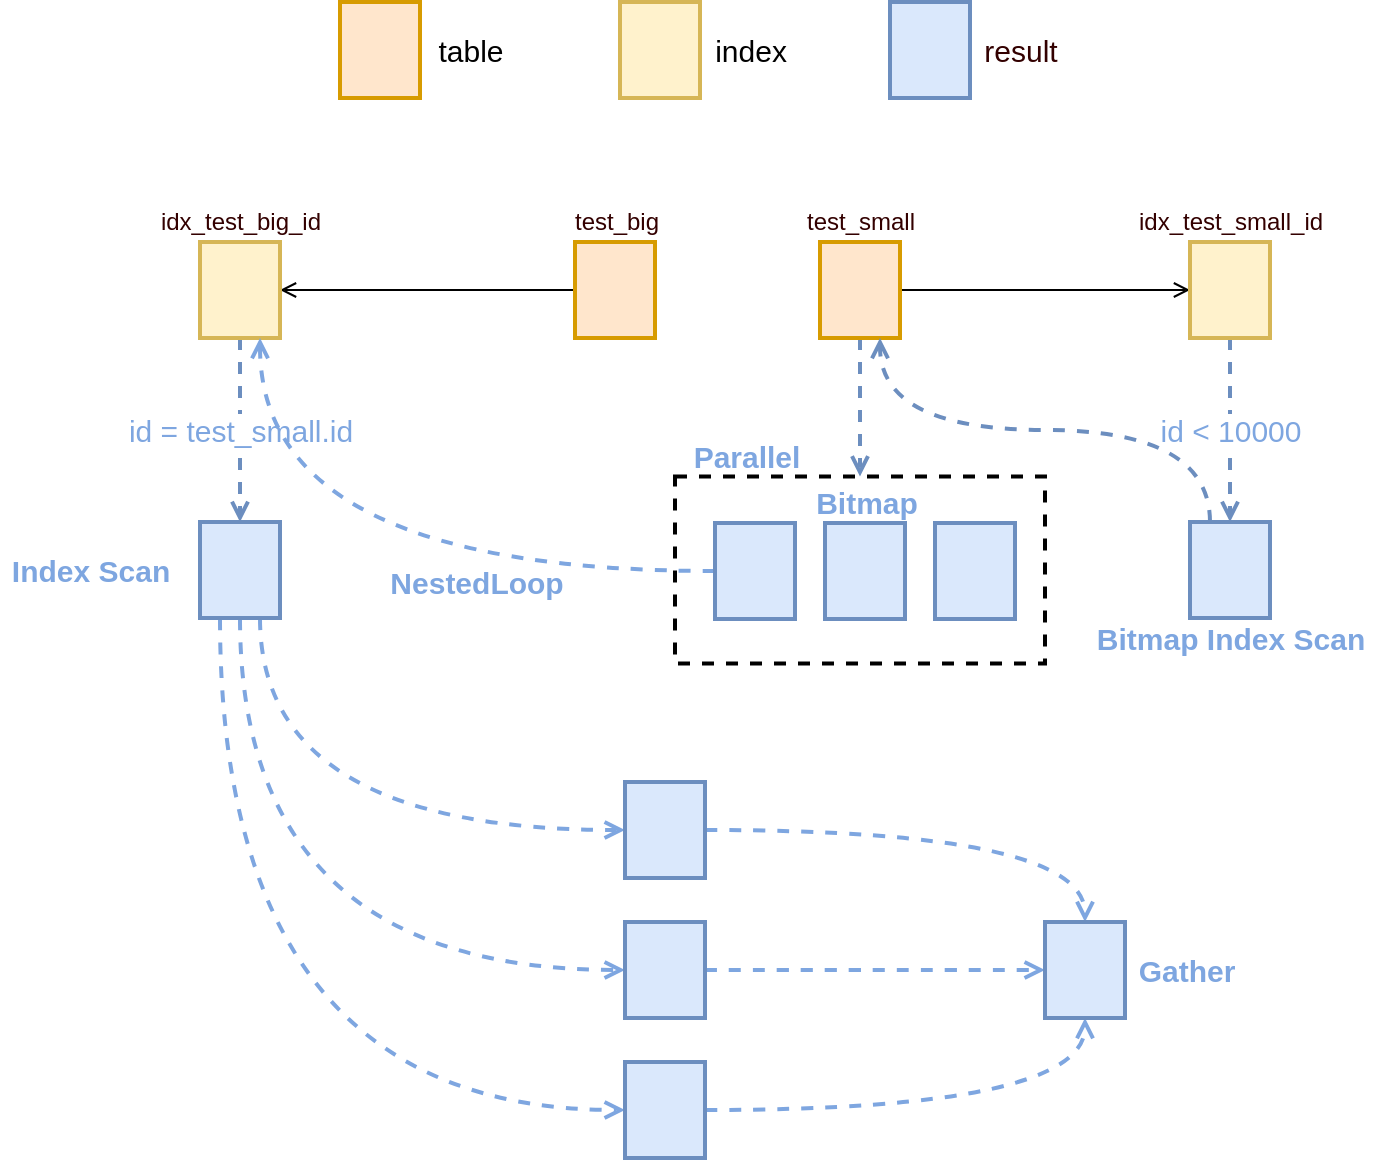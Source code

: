 <mxfile version="14.6.13" type="device" pages="3"><diagram id="C5RBs43oDa-KdzZeNtuy" name="nested-loop"><mxGraphModel dx="1933" dy="1003" grid="1" gridSize="10" guides="1" tooltips="1" connect="1" arrows="1" fold="1" page="1" pageScale="1" pageWidth="827" pageHeight="1169" math="0" shadow="0"><root><mxCell id="WIyWlLk6GJQsqaUBKTNV-0"/><mxCell id="WIyWlLk6GJQsqaUBKTNV-1" parent="WIyWlLk6GJQsqaUBKTNV-0"/><mxCell id="4Bz-VEsqM69Me_L6tnaK-7" value="" style="rounded=0;whiteSpace=wrap;html=1;strokeWidth=2;fontSize=17;labelBackgroundColor=#ffffff;fontColor=#7EA6E0;fillColor=none;dashed=1;" parent="WIyWlLk6GJQsqaUBKTNV-1" vertex="1"><mxGeometry x="277.5" y="327.25" width="185" height="93.5" as="geometry"/></mxCell><mxCell id="lucT7-wku-UW7fPkQr9g-11" value="" style="edgeStyle=orthogonalEdgeStyle;rounded=0;orthogonalLoop=1;jettySize=auto;html=1;fontSize=15;endArrow=open;endFill=0;strokeWidth=1;" parent="WIyWlLk6GJQsqaUBKTNV-1" source="lucT7-wku-UW7fPkQr9g-0" target="lucT7-wku-UW7fPkQr9g-10" edge="1"><mxGeometry relative="1" as="geometry"/></mxCell><mxCell id="lucT7-wku-UW7fPkQr9g-0" value="" style="rounded=0;whiteSpace=wrap;html=1;strokeWidth=2;fontSize=17;fillColor=#ffe6cc;strokeColor=#d79b00;" parent="WIyWlLk6GJQsqaUBKTNV-1" vertex="1"><mxGeometry x="227.5" y="210" width="40" height="48" as="geometry"/></mxCell><mxCell id="lucT7-wku-UW7fPkQr9g-7" style="edgeStyle=orthogonalEdgeStyle;rounded=0;orthogonalLoop=1;jettySize=auto;html=1;exitX=1;exitY=0.5;exitDx=0;exitDy=0;entryX=0;entryY=0.5;entryDx=0;entryDy=0;endArrow=open;endFill=0;" parent="WIyWlLk6GJQsqaUBKTNV-1" source="lucT7-wku-UW7fPkQr9g-2" target="lucT7-wku-UW7fPkQr9g-6" edge="1"><mxGeometry relative="1" as="geometry"/></mxCell><mxCell id="lucT7-wku-UW7fPkQr9g-21" value="" style="edgeStyle=orthogonalEdgeStyle;curved=1;rounded=0;orthogonalLoop=1;jettySize=auto;html=1;dashed=1;fontSize=15;fontColor=#7EA6E0;endArrow=open;endFill=0;strokeWidth=2;fillColor=#dae8fc;strokeColor=#6c8ebf;entryX=0.5;entryY=0;entryDx=0;entryDy=0;" parent="WIyWlLk6GJQsqaUBKTNV-1" source="lucT7-wku-UW7fPkQr9g-2" target="4Bz-VEsqM69Me_L6tnaK-7" edge="1"><mxGeometry relative="1" as="geometry"/></mxCell><mxCell id="lucT7-wku-UW7fPkQr9g-2" value="" style="rounded=0;whiteSpace=wrap;html=1;strokeWidth=2;fontSize=17;fillColor=#ffe6cc;strokeColor=#d79b00;" parent="WIyWlLk6GJQsqaUBKTNV-1" vertex="1"><mxGeometry x="350" y="210" width="40" height="48" as="geometry"/></mxCell><mxCell id="lucT7-wku-UW7fPkQr9g-9" value="id &amp;lt; 10000" style="edgeStyle=orthogonalEdgeStyle;rounded=0;orthogonalLoop=1;jettySize=auto;html=1;fontSize=15;endArrow=open;endFill=0;dashed=1;strokeWidth=2;fillColor=#dae8fc;strokeColor=#6c8ebf;fontColor=#7EA6E0;entryX=0.5;entryY=0;entryDx=0;entryDy=0;" parent="WIyWlLk6GJQsqaUBKTNV-1" source="lucT7-wku-UW7fPkQr9g-6" target="lucT7-wku-UW7fPkQr9g-15" edge="1"><mxGeometry relative="1" as="geometry"/></mxCell><mxCell id="lucT7-wku-UW7fPkQr9g-6" value="" style="rounded=0;whiteSpace=wrap;html=1;strokeWidth=2;fontSize=17;fillColor=#fff2cc;strokeColor=#d6b656;" parent="WIyWlLk6GJQsqaUBKTNV-1" vertex="1"><mxGeometry x="535" y="210" width="40" height="48" as="geometry"/></mxCell><mxCell id="lucT7-wku-UW7fPkQr9g-8" value="Bitmap Index Scan" style="text;html=1;align=center;verticalAlign=middle;resizable=0;points=[];autosize=1;strokeColor=none;fontStyle=1;fontSize=15;fontColor=#7EA6E0;labelBackgroundColor=#ffffff;" parent="WIyWlLk6GJQsqaUBKTNV-1" vertex="1"><mxGeometry x="480" y="398" width="150" height="20" as="geometry"/></mxCell><mxCell id="lucT7-wku-UW7fPkQr9g-14" value="id = test_small.id" style="edgeStyle=orthogonalEdgeStyle;rounded=0;orthogonalLoop=1;jettySize=auto;html=1;fontSize=15;fontColor=#7EA6E0;endArrow=open;endFill=0;strokeWidth=2;fillColor=#dae8fc;strokeColor=#6c8ebf;dashed=1;entryX=0.5;entryY=0;entryDx=0;entryDy=0;" parent="WIyWlLk6GJQsqaUBKTNV-1" source="lucT7-wku-UW7fPkQr9g-10" target="lucT7-wku-UW7fPkQr9g-33" edge="1"><mxGeometry relative="1" as="geometry"/></mxCell><mxCell id="lucT7-wku-UW7fPkQr9g-10" value="" style="rounded=0;whiteSpace=wrap;html=1;strokeWidth=2;fontSize=17;fillColor=#fff2cc;strokeColor=#d6b656;" parent="WIyWlLk6GJQsqaUBKTNV-1" vertex="1"><mxGeometry x="40" y="210" width="40" height="48" as="geometry"/></mxCell><mxCell id="lucT7-wku-UW7fPkQr9g-13" value="Index Scan" style="text;html=1;align=center;verticalAlign=middle;resizable=0;points=[];autosize=1;strokeColor=none;fontSize=15;fontColor=#7EA6E0;fontStyle=1;labelBackgroundColor=#ffffff;" parent="WIyWlLk6GJQsqaUBKTNV-1" vertex="1"><mxGeometry x="-60" y="364" width="90" height="20" as="geometry"/></mxCell><mxCell id="lucT7-wku-UW7fPkQr9g-17" style="edgeStyle=orthogonalEdgeStyle;rounded=0;orthogonalLoop=1;jettySize=auto;html=1;exitX=0.25;exitY=0;exitDx=0;exitDy=0;entryX=0.75;entryY=1;entryDx=0;entryDy=0;dashed=1;fontSize=15;fontColor=#7EA6E0;endArrow=open;endFill=0;strokeWidth=2;curved=1;fillColor=#dae8fc;strokeColor=#6c8ebf;" parent="WIyWlLk6GJQsqaUBKTNV-1" source="lucT7-wku-UW7fPkQr9g-15" target="lucT7-wku-UW7fPkQr9g-2" edge="1"><mxGeometry relative="1" as="geometry"/></mxCell><mxCell id="lucT7-wku-UW7fPkQr9g-15" value="" style="rounded=0;whiteSpace=wrap;html=1;strokeWidth=2;fontSize=17;fillColor=#dae8fc;strokeColor=#6c8ebf;" parent="WIyWlLk6GJQsqaUBKTNV-1" vertex="1"><mxGeometry x="535" y="350" width="40" height="48" as="geometry"/></mxCell><mxCell id="lucT7-wku-UW7fPkQr9g-20" value="Bitmap" style="text;html=1;align=center;verticalAlign=middle;resizable=0;points=[];autosize=1;strokeColor=none;fontSize=15;fontColor=#7EA6E0;fontStyle=1;labelBackgroundColor=#ffffff;" parent="WIyWlLk6GJQsqaUBKTNV-1" vertex="1"><mxGeometry x="337.5" y="330" width="70" height="20" as="geometry"/></mxCell><mxCell id="lucT7-wku-UW7fPkQr9g-22" value="" style="rounded=0;whiteSpace=wrap;html=1;strokeWidth=2;fontSize=17;fillColor=#ffe6cc;strokeColor=#d79b00;" parent="WIyWlLk6GJQsqaUBKTNV-1" vertex="1"><mxGeometry x="110" y="90" width="40" height="48" as="geometry"/></mxCell><mxCell id="lucT7-wku-UW7fPkQr9g-23" value="table" style="text;html=1;align=center;verticalAlign=middle;resizable=0;points=[];autosize=1;fontSize=15;" parent="WIyWlLk6GJQsqaUBKTNV-1" vertex="1"><mxGeometry x="150" y="104" width="50" height="20" as="geometry"/></mxCell><mxCell id="lucT7-wku-UW7fPkQr9g-24" value="" style="rounded=0;whiteSpace=wrap;html=1;strokeWidth=2;fontSize=17;fillColor=#fff2cc;strokeColor=#d6b656;" parent="WIyWlLk6GJQsqaUBKTNV-1" vertex="1"><mxGeometry x="250" y="90" width="40" height="48" as="geometry"/></mxCell><mxCell id="lucT7-wku-UW7fPkQr9g-25" value="index" style="text;html=1;align=center;verticalAlign=middle;resizable=0;points=[];autosize=1;fontSize=15;" parent="WIyWlLk6GJQsqaUBKTNV-1" vertex="1"><mxGeometry x="290" y="104" width="50" height="20" as="geometry"/></mxCell><mxCell id="lucT7-wku-UW7fPkQr9g-26" value="test_big" style="text;html=1;align=center;verticalAlign=middle;resizable=0;points=[];autosize=1;strokeColor=none;fontSize=12;fontColor=#330000;" parent="WIyWlLk6GJQsqaUBKTNV-1" vertex="1"><mxGeometry x="217.5" y="190" width="60" height="20" as="geometry"/></mxCell><mxCell id="lucT7-wku-UW7fPkQr9g-27" value="test_small" style="text;html=1;align=center;verticalAlign=middle;resizable=0;points=[];autosize=1;strokeColor=none;fontSize=12;fontColor=#330000;" parent="WIyWlLk6GJQsqaUBKTNV-1" vertex="1"><mxGeometry x="335" y="190" width="70" height="20" as="geometry"/></mxCell><mxCell id="lucT7-wku-UW7fPkQr9g-28" value="idx_test_big_id" style="text;html=1;align=center;verticalAlign=middle;resizable=0;points=[];autosize=1;strokeColor=none;fontSize=12;fontColor=#330000;" parent="WIyWlLk6GJQsqaUBKTNV-1" vertex="1"><mxGeometry x="10" y="190" width="100" height="20" as="geometry"/></mxCell><mxCell id="lucT7-wku-UW7fPkQr9g-29" value="idx_test_small_id" style="text;html=1;align=center;verticalAlign=middle;resizable=0;points=[];autosize=1;strokeColor=none;fontSize=12;fontColor=#330000;" parent="WIyWlLk6GJQsqaUBKTNV-1" vertex="1"><mxGeometry x="500" y="190" width="110" height="20" as="geometry"/></mxCell><mxCell id="lucT7-wku-UW7fPkQr9g-30" value="" style="rounded=0;whiteSpace=wrap;html=1;strokeWidth=2;fontSize=17;fillColor=#dae8fc;strokeColor=#6c8ebf;" parent="WIyWlLk6GJQsqaUBKTNV-1" vertex="1"><mxGeometry x="385" y="90" width="40" height="48" as="geometry"/></mxCell><mxCell id="lucT7-wku-UW7fPkQr9g-31" value="result" style="text;html=1;align=center;verticalAlign=middle;resizable=0;points=[];autosize=1;strokeColor=none;fontSize=15;fontColor=#330000;" parent="WIyWlLk6GJQsqaUBKTNV-1" vertex="1"><mxGeometry x="425" y="104" width="50" height="20" as="geometry"/></mxCell><mxCell id="lucT7-wku-UW7fPkQr9g-32" value="" style="rounded=0;whiteSpace=wrap;html=1;strokeWidth=2;fontSize=17;fillColor=#dae8fc;strokeColor=#6c8ebf;" parent="WIyWlLk6GJQsqaUBKTNV-1" vertex="1"><mxGeometry x="352.5" y="350.5" width="40" height="48" as="geometry"/></mxCell><mxCell id="lucT7-wku-UW7fPkQr9g-35" style="edgeStyle=orthogonalEdgeStyle;curved=1;rounded=0;orthogonalLoop=1;jettySize=auto;html=1;exitX=0.5;exitY=1;exitDx=0;exitDy=0;entryX=0;entryY=0.5;entryDx=0;entryDy=0;dashed=1;fontSize=12;fontColor=#330000;endArrow=open;endFill=0;strokeColor=#7EA6E0;strokeWidth=2;" parent="WIyWlLk6GJQsqaUBKTNV-1" source="lucT7-wku-UW7fPkQr9g-33" target="lucT7-wku-UW7fPkQr9g-34" edge="1"><mxGeometry relative="1" as="geometry"/></mxCell><mxCell id="4Bz-VEsqM69Me_L6tnaK-14" style="edgeStyle=orthogonalEdgeStyle;curved=1;rounded=0;orthogonalLoop=1;jettySize=auto;html=1;exitX=0.75;exitY=1;exitDx=0;exitDy=0;entryX=0;entryY=0.5;entryDx=0;entryDy=0;dashed=1;fontSize=15;fontColor=#7EA6E0;endArrow=open;endFill=0;strokeColor=#7EA6E0;strokeWidth=2;" parent="WIyWlLk6GJQsqaUBKTNV-1" source="lucT7-wku-UW7fPkQr9g-33" target="4Bz-VEsqM69Me_L6tnaK-10" edge="1"><mxGeometry relative="1" as="geometry"/></mxCell><mxCell id="4Bz-VEsqM69Me_L6tnaK-15" style="edgeStyle=orthogonalEdgeStyle;curved=1;rounded=0;orthogonalLoop=1;jettySize=auto;html=1;exitX=0.25;exitY=1;exitDx=0;exitDy=0;entryX=0;entryY=0.5;entryDx=0;entryDy=0;dashed=1;fontSize=15;fontColor=#7EA6E0;endArrow=open;endFill=0;strokeColor=#7EA6E0;strokeWidth=2;" parent="WIyWlLk6GJQsqaUBKTNV-1" source="lucT7-wku-UW7fPkQr9g-33" target="4Bz-VEsqM69Me_L6tnaK-11" edge="1"><mxGeometry relative="1" as="geometry"/></mxCell><mxCell id="lucT7-wku-UW7fPkQr9g-33" value="" style="rounded=0;whiteSpace=wrap;html=1;strokeWidth=2;fontSize=17;fillColor=#dae8fc;strokeColor=#6c8ebf;" parent="WIyWlLk6GJQsqaUBKTNV-1" vertex="1"><mxGeometry x="40" y="350" width="40" height="48" as="geometry"/></mxCell><mxCell id="a37ZaAatTBhIPOtJ_YXv-1" style="edgeStyle=orthogonalEdgeStyle;curved=1;rounded=0;orthogonalLoop=1;jettySize=auto;html=1;exitX=1;exitY=0.5;exitDx=0;exitDy=0;entryX=0;entryY=0.5;entryDx=0;entryDy=0;dashed=1;endArrow=open;endFill=0;strokeWidth=2;strokeColor=#7EA6E0;" parent="WIyWlLk6GJQsqaUBKTNV-1" source="lucT7-wku-UW7fPkQr9g-34" target="4Bz-VEsqM69Me_L6tnaK-17" edge="1"><mxGeometry relative="1" as="geometry"/></mxCell><mxCell id="lucT7-wku-UW7fPkQr9g-34" value="" style="rounded=0;whiteSpace=wrap;html=1;strokeWidth=2;fontSize=17;fillColor=#dae8fc;strokeColor=#6c8ebf;" parent="WIyWlLk6GJQsqaUBKTNV-1" vertex="1"><mxGeometry x="252.5" y="550" width="40" height="48" as="geometry"/></mxCell><mxCell id="4Bz-VEsqM69Me_L6tnaK-12" style="edgeStyle=orthogonalEdgeStyle;curved=1;rounded=0;orthogonalLoop=1;jettySize=auto;html=1;exitX=0;exitY=0.5;exitDx=0;exitDy=0;entryX=0.75;entryY=1;entryDx=0;entryDy=0;dashed=1;fontSize=15;fontColor=#7EA6E0;endArrow=open;endFill=0;strokeColor=#7EA6E0;strokeWidth=2;" parent="WIyWlLk6GJQsqaUBKTNV-1" source="4Bz-VEsqM69Me_L6tnaK-5" target="lucT7-wku-UW7fPkQr9g-10" edge="1"><mxGeometry relative="1" as="geometry"/></mxCell><mxCell id="4Bz-VEsqM69Me_L6tnaK-5" value="" style="rounded=0;whiteSpace=wrap;html=1;strokeWidth=2;fontSize=17;fillColor=#dae8fc;strokeColor=#6c8ebf;" parent="WIyWlLk6GJQsqaUBKTNV-1" vertex="1"><mxGeometry x="297.5" y="350.5" width="40" height="48" as="geometry"/></mxCell><mxCell id="4Bz-VEsqM69Me_L6tnaK-6" value="" style="rounded=0;whiteSpace=wrap;html=1;strokeWidth=2;fontSize=17;fillColor=#dae8fc;strokeColor=#6c8ebf;" parent="WIyWlLk6GJQsqaUBKTNV-1" vertex="1"><mxGeometry x="407.5" y="350.5" width="40" height="48" as="geometry"/></mxCell><mxCell id="4Bz-VEsqM69Me_L6tnaK-8" value="Parallel" style="text;html=1;align=center;verticalAlign=middle;resizable=0;points=[];autosize=1;strokeColor=none;fontSize=15;fontColor=#7EA6E0;fontStyle=1" parent="WIyWlLk6GJQsqaUBKTNV-1" vertex="1"><mxGeometry x="277.5" y="307.25" width="70" height="20" as="geometry"/></mxCell><mxCell id="4Bz-VEsqM69Me_L6tnaK-9" style="edgeStyle=orthogonalEdgeStyle;curved=1;rounded=0;orthogonalLoop=1;jettySize=auto;html=1;exitX=0.5;exitY=1;exitDx=0;exitDy=0;dashed=1;fontSize=15;fontColor=#7EA6E0;endArrow=open;endFill=0;strokeColor=#7EA6E0;strokeWidth=2;" parent="WIyWlLk6GJQsqaUBKTNV-1" source="4Bz-VEsqM69Me_L6tnaK-7" target="4Bz-VEsqM69Me_L6tnaK-7" edge="1"><mxGeometry relative="1" as="geometry"/></mxCell><mxCell id="a37ZaAatTBhIPOtJ_YXv-0" style="edgeStyle=orthogonalEdgeStyle;rounded=0;orthogonalLoop=1;jettySize=auto;html=1;exitX=1;exitY=0.5;exitDx=0;exitDy=0;entryX=0.5;entryY=0;entryDx=0;entryDy=0;fillColor=#dae8fc;strokeWidth=2;dashed=1;curved=1;endArrow=open;endFill=0;strokeColor=#7EA6E0;" parent="WIyWlLk6GJQsqaUBKTNV-1" source="4Bz-VEsqM69Me_L6tnaK-10" target="4Bz-VEsqM69Me_L6tnaK-17" edge="1"><mxGeometry relative="1" as="geometry"/></mxCell><mxCell id="4Bz-VEsqM69Me_L6tnaK-10" value="" style="rounded=0;whiteSpace=wrap;html=1;strokeWidth=2;fontSize=17;fillColor=#dae8fc;strokeColor=#6c8ebf;" parent="WIyWlLk6GJQsqaUBKTNV-1" vertex="1"><mxGeometry x="252.5" y="480" width="40" height="48" as="geometry"/></mxCell><mxCell id="a37ZaAatTBhIPOtJ_YXv-2" style="edgeStyle=orthogonalEdgeStyle;curved=1;rounded=0;orthogonalLoop=1;jettySize=auto;html=1;exitX=1;exitY=0.5;exitDx=0;exitDy=0;entryX=0.5;entryY=1;entryDx=0;entryDy=0;dashed=1;endArrow=open;endFill=0;strokeWidth=2;strokeColor=#7EA6E0;" parent="WIyWlLk6GJQsqaUBKTNV-1" source="4Bz-VEsqM69Me_L6tnaK-11" target="4Bz-VEsqM69Me_L6tnaK-17" edge="1"><mxGeometry relative="1" as="geometry"/></mxCell><mxCell id="4Bz-VEsqM69Me_L6tnaK-11" value="" style="rounded=0;whiteSpace=wrap;html=1;strokeWidth=2;fontSize=17;fillColor=#dae8fc;strokeColor=#6c8ebf;" parent="WIyWlLk6GJQsqaUBKTNV-1" vertex="1"><mxGeometry x="252.5" y="620" width="40" height="48" as="geometry"/></mxCell><mxCell id="4Bz-VEsqM69Me_L6tnaK-17" value="" style="rounded=0;whiteSpace=wrap;html=1;strokeWidth=2;fontSize=17;labelBackgroundColor=#ffffff;fillColor=#dae8fc;strokeColor=#6c8ebf;" parent="WIyWlLk6GJQsqaUBKTNV-1" vertex="1"><mxGeometry x="462.5" y="550" width="40" height="48" as="geometry"/></mxCell><mxCell id="4Bz-VEsqM69Me_L6tnaK-21" value="Gather" style="text;html=1;align=center;verticalAlign=middle;resizable=0;points=[];autosize=1;strokeColor=none;fontSize=15;fontColor=#7EA6E0;fontStyle=1" parent="WIyWlLk6GJQsqaUBKTNV-1" vertex="1"><mxGeometry x="502.5" y="564" width="60" height="20" as="geometry"/></mxCell><mxCell id="a37ZaAatTBhIPOtJ_YXv-4" value="NestedLoop" style="text;html=1;align=center;verticalAlign=middle;resizable=0;points=[];autosize=1;strokeColor=none;fontColor=#7EA6E0;fontSize=15;fontStyle=1" parent="WIyWlLk6GJQsqaUBKTNV-1" vertex="1"><mxGeometry x="127.5" y="370" width="100" height="20" as="geometry"/></mxCell></root></mxGraphModel></diagram><diagram id="CHQIq8yiiTlrad8ZSEPq" name="merge-join"><mxGraphModel dx="1106" dy="1003" grid="1" gridSize="10" guides="1" tooltips="1" connect="1" arrows="1" fold="1" page="1" pageScale="1" pageWidth="850" pageHeight="1100" math="0" shadow="0"><root><mxCell id="MYXfZL5VfMrSO_fGjIRN-0"/><mxCell id="MYXfZL5VfMrSO_fGjIRN-1" parent="MYXfZL5VfMrSO_fGjIRN-0"/><mxCell id="dn7OLuQNdn4mfjZ0gYnk-5" value="" style="rounded=0;whiteSpace=wrap;html=1;strokeWidth=2;fontSize=17;labelBackgroundColor=#ffffff;fontColor=#7EA6E0;dashed=1;fillColor=none;" parent="MYXfZL5VfMrSO_fGjIRN-1" vertex="1"><mxGeometry x="90" y="420" width="200" height="90" as="geometry"/></mxCell><mxCell id="MYXfZL5VfMrSO_fGjIRN-2" value="" style="edgeStyle=orthogonalEdgeStyle;rounded=0;orthogonalLoop=1;jettySize=auto;html=1;fontSize=15;endArrow=open;endFill=0;strokeWidth=1;" parent="MYXfZL5VfMrSO_fGjIRN-1" source="MYXfZL5VfMrSO_fGjIRN-3" target="MYXfZL5VfMrSO_fGjIRN-7" edge="1"><mxGeometry relative="1" as="geometry"/></mxCell><mxCell id="MYXfZL5VfMrSO_fGjIRN-3" value="" style="rounded=0;whiteSpace=wrap;html=1;strokeWidth=2;fontSize=17;fillColor=#ffe6cc;strokeColor=#d79b00;" parent="MYXfZL5VfMrSO_fGjIRN-1" vertex="1"><mxGeometry x="360" y="310" width="40" height="48" as="geometry"/></mxCell><mxCell id="MYXfZL5VfMrSO_fGjIRN-4" style="edgeStyle=orthogonalEdgeStyle;rounded=0;orthogonalLoop=1;jettySize=auto;html=1;exitX=1;exitY=0.5;exitDx=0;exitDy=0;entryX=0;entryY=0.5;entryDx=0;entryDy=0;endArrow=open;endFill=0;" parent="MYXfZL5VfMrSO_fGjIRN-1" source="MYXfZL5VfMrSO_fGjIRN-5" target="MYXfZL5VfMrSO_fGjIRN-6" edge="1"><mxGeometry relative="1" as="geometry"/></mxCell><mxCell id="MYXfZL5VfMrSO_fGjIRN-5" value="" style="rounded=0;whiteSpace=wrap;html=1;strokeWidth=2;fontSize=17;fillColor=#ffe6cc;strokeColor=#d79b00;" parent="MYXfZL5VfMrSO_fGjIRN-1" vertex="1"><mxGeometry x="480" y="310" width="40" height="48" as="geometry"/></mxCell><mxCell id="-UJsGWUBBM-xGaVy2O-Y-1" value="id &amp;lt; 200000" style="edgeStyle=orthogonalEdgeStyle;curved=1;rounded=0;orthogonalLoop=1;jettySize=auto;html=1;dashed=1;fontSize=15;fontColor=#7EA6E0;endArrow=open;endFill=0;strokeColor=#7EA6E0;strokeWidth=2;" parent="MYXfZL5VfMrSO_fGjIRN-1" source="MYXfZL5VfMrSO_fGjIRN-6" target="-UJsGWUBBM-xGaVy2O-Y-0" edge="1"><mxGeometry relative="1" as="geometry"/></mxCell><mxCell id="MYXfZL5VfMrSO_fGjIRN-6" value="" style="rounded=0;whiteSpace=wrap;html=1;strokeWidth=2;fontSize=17;fillColor=#fff2cc;strokeColor=#d6b656;" parent="MYXfZL5VfMrSO_fGjIRN-1" vertex="1"><mxGeometry x="665" y="310" width="40" height="48" as="geometry"/></mxCell><mxCell id="dn7OLuQNdn4mfjZ0gYnk-2" style="edgeStyle=orthogonalEdgeStyle;curved=1;rounded=0;orthogonalLoop=1;jettySize=auto;html=1;exitX=0.5;exitY=1;exitDx=0;exitDy=0;entryX=0.5;entryY=0;entryDx=0;entryDy=0;dashed=1;fontSize=15;fontColor=#7EA6E0;endArrow=open;endFill=0;strokeColor=#7EA6E0;strokeWidth=2;" parent="MYXfZL5VfMrSO_fGjIRN-1" source="MYXfZL5VfMrSO_fGjIRN-7" target="dn7OLuQNdn4mfjZ0gYnk-5" edge="1"><mxGeometry relative="1" as="geometry"/></mxCell><mxCell id="MYXfZL5VfMrSO_fGjIRN-7" value="" style="rounded=0;whiteSpace=wrap;html=1;strokeWidth=2;fontSize=17;fillColor=#fff2cc;strokeColor=#d6b656;" parent="MYXfZL5VfMrSO_fGjIRN-1" vertex="1"><mxGeometry x="170" y="310" width="40" height="48" as="geometry"/></mxCell><mxCell id="MYXfZL5VfMrSO_fGjIRN-8" value="" style="rounded=0;whiteSpace=wrap;html=1;strokeWidth=2;fontSize=17;fillColor=#ffe6cc;strokeColor=#d79b00;" parent="MYXfZL5VfMrSO_fGjIRN-1" vertex="1"><mxGeometry x="280" y="200" width="40" height="48" as="geometry"/></mxCell><mxCell id="MYXfZL5VfMrSO_fGjIRN-9" value="table" style="text;html=1;align=center;verticalAlign=middle;resizable=0;points=[];autosize=1;fontSize=15;" parent="MYXfZL5VfMrSO_fGjIRN-1" vertex="1"><mxGeometry x="320" y="214" width="50" height="20" as="geometry"/></mxCell><mxCell id="MYXfZL5VfMrSO_fGjIRN-10" value="" style="rounded=0;whiteSpace=wrap;html=1;strokeWidth=2;fontSize=17;fillColor=#fff2cc;strokeColor=#d6b656;" parent="MYXfZL5VfMrSO_fGjIRN-1" vertex="1"><mxGeometry x="420" y="200" width="40" height="48" as="geometry"/></mxCell><mxCell id="MYXfZL5VfMrSO_fGjIRN-11" value="index" style="text;html=1;align=center;verticalAlign=middle;resizable=0;points=[];autosize=1;fontSize=15;" parent="MYXfZL5VfMrSO_fGjIRN-1" vertex="1"><mxGeometry x="460" y="214" width="50" height="20" as="geometry"/></mxCell><mxCell id="MYXfZL5VfMrSO_fGjIRN-12" value="test_big" style="text;html=1;align=center;verticalAlign=middle;resizable=0;points=[];autosize=1;strokeColor=none;fontSize=12;fontColor=#330000;" parent="MYXfZL5VfMrSO_fGjIRN-1" vertex="1"><mxGeometry x="350" y="290" width="60" height="20" as="geometry"/></mxCell><mxCell id="MYXfZL5VfMrSO_fGjIRN-13" value="test_small" style="text;html=1;align=center;verticalAlign=middle;resizable=0;points=[];autosize=1;strokeColor=none;fontSize=12;fontColor=#330000;" parent="MYXfZL5VfMrSO_fGjIRN-1" vertex="1"><mxGeometry x="465" y="290" width="70" height="20" as="geometry"/></mxCell><mxCell id="MYXfZL5VfMrSO_fGjIRN-14" value="idx_test_big_id" style="text;html=1;align=center;verticalAlign=middle;resizable=0;points=[];autosize=1;strokeColor=none;fontSize=12;fontColor=#330000;" parent="MYXfZL5VfMrSO_fGjIRN-1" vertex="1"><mxGeometry x="140" y="290" width="100" height="20" as="geometry"/></mxCell><mxCell id="MYXfZL5VfMrSO_fGjIRN-15" value="idx_test_small_id" style="text;html=1;align=center;verticalAlign=middle;resizable=0;points=[];autosize=1;strokeColor=none;fontSize=12;fontColor=#330000;" parent="MYXfZL5VfMrSO_fGjIRN-1" vertex="1"><mxGeometry x="630" y="290" width="110" height="20" as="geometry"/></mxCell><mxCell id="MYXfZL5VfMrSO_fGjIRN-16" value="" style="rounded=0;whiteSpace=wrap;html=1;strokeWidth=2;fontSize=17;fillColor=#dae8fc;strokeColor=#6c8ebf;" parent="MYXfZL5VfMrSO_fGjIRN-1" vertex="1"><mxGeometry x="555" y="200" width="40" height="48" as="geometry"/></mxCell><mxCell id="MYXfZL5VfMrSO_fGjIRN-17" value="result" style="text;html=1;align=center;verticalAlign=middle;resizable=0;points=[];autosize=1;strokeColor=none;fontSize=15;fontColor=#330000;" parent="MYXfZL5VfMrSO_fGjIRN-1" vertex="1"><mxGeometry x="595" y="214" width="50" height="20" as="geometry"/></mxCell><mxCell id="dn7OLuQNdn4mfjZ0gYnk-14" style="edgeStyle=orthogonalEdgeStyle;curved=1;rounded=0;orthogonalLoop=1;jettySize=auto;html=1;exitX=0.25;exitY=1;exitDx=0;exitDy=0;entryX=1;entryY=0.5;entryDx=0;entryDy=0;dashed=1;fontSize=15;fontColor=#7EA6E0;endArrow=open;endFill=0;strokeColor=#7EA6E0;strokeWidth=2;" parent="MYXfZL5VfMrSO_fGjIRN-1" source="-UJsGWUBBM-xGaVy2O-Y-0" target="dn7OLuQNdn4mfjZ0gYnk-8" edge="1"><mxGeometry relative="1" as="geometry"/></mxCell><mxCell id="dn7OLuQNdn4mfjZ0gYnk-15" style="edgeStyle=orthogonalEdgeStyle;curved=1;rounded=0;orthogonalLoop=1;jettySize=auto;html=1;exitX=0.5;exitY=1;exitDx=0;exitDy=0;entryX=1;entryY=0.5;entryDx=0;entryDy=0;dashed=1;fontSize=15;fontColor=#7EA6E0;endArrow=open;endFill=0;strokeColor=#7EA6E0;strokeWidth=2;" parent="MYXfZL5VfMrSO_fGjIRN-1" source="-UJsGWUBBM-xGaVy2O-Y-0" target="dn7OLuQNdn4mfjZ0gYnk-9" edge="1"><mxGeometry relative="1" as="geometry"/></mxCell><mxCell id="dn7OLuQNdn4mfjZ0gYnk-16" style="edgeStyle=orthogonalEdgeStyle;curved=1;rounded=0;orthogonalLoop=1;jettySize=auto;html=1;exitX=0.75;exitY=1;exitDx=0;exitDy=0;entryX=1;entryY=0.5;entryDx=0;entryDy=0;dashed=1;fontSize=15;fontColor=#7EA6E0;endArrow=open;endFill=0;strokeColor=#7EA6E0;strokeWidth=2;" parent="MYXfZL5VfMrSO_fGjIRN-1" source="-UJsGWUBBM-xGaVy2O-Y-0" target="dn7OLuQNdn4mfjZ0gYnk-10" edge="1"><mxGeometry relative="1" as="geometry"/></mxCell><mxCell id="-UJsGWUBBM-xGaVy2O-Y-0" value="" style="rounded=0;whiteSpace=wrap;html=1;strokeWidth=2;fontSize=17;fillColor=#dae8fc;strokeColor=#6c8ebf;" parent="MYXfZL5VfMrSO_fGjIRN-1" vertex="1"><mxGeometry x="665" y="440" width="40" height="48" as="geometry"/></mxCell><mxCell id="dn7OLuQNdn4mfjZ0gYnk-0" value="Index Scan" style="text;html=1;align=center;verticalAlign=middle;resizable=0;points=[];autosize=1;strokeColor=none;fontSize=15;fontColor=#7EA6E0;fontStyle=1" parent="MYXfZL5VfMrSO_fGjIRN-1" vertex="1"><mxGeometry x="575" y="455" width="90" height="20" as="geometry"/></mxCell><mxCell id="dn7OLuQNdn4mfjZ0gYnk-12" style="edgeStyle=orthogonalEdgeStyle;curved=1;rounded=0;orthogonalLoop=1;jettySize=auto;html=1;exitX=0.5;exitY=1;exitDx=0;exitDy=0;entryX=0;entryY=0.5;entryDx=0;entryDy=0;dashed=1;fontSize=15;fontColor=#7EA6E0;endArrow=open;endFill=0;strokeColor=#7EA6E0;strokeWidth=2;" parent="MYXfZL5VfMrSO_fGjIRN-1" source="dn7OLuQNdn4mfjZ0gYnk-1" target="dn7OLuQNdn4mfjZ0gYnk-9" edge="1"><mxGeometry relative="1" as="geometry"/></mxCell><mxCell id="dn7OLuQNdn4mfjZ0gYnk-1" value="" style="rounded=0;whiteSpace=wrap;html=1;strokeWidth=2;fontSize=17;fillColor=#dae8fc;strokeColor=#6c8ebf;" parent="MYXfZL5VfMrSO_fGjIRN-1" vertex="1"><mxGeometry x="170" y="440" width="40" height="48" as="geometry"/></mxCell><mxCell id="dn7OLuQNdn4mfjZ0gYnk-11" style="edgeStyle=orthogonalEdgeStyle;curved=1;rounded=0;orthogonalLoop=1;jettySize=auto;html=1;exitX=0.5;exitY=1;exitDx=0;exitDy=0;entryX=0;entryY=0.5;entryDx=0;entryDy=0;dashed=1;fontSize=15;fontColor=#7EA6E0;endArrow=open;endFill=0;strokeColor=#7EA6E0;strokeWidth=2;" parent="MYXfZL5VfMrSO_fGjIRN-1" source="dn7OLuQNdn4mfjZ0gYnk-3" target="dn7OLuQNdn4mfjZ0gYnk-8" edge="1"><mxGeometry relative="1" as="geometry"/></mxCell><mxCell id="dn7OLuQNdn4mfjZ0gYnk-3" value="" style="rounded=0;whiteSpace=wrap;html=1;strokeWidth=2;fontSize=17;fillColor=#dae8fc;strokeColor=#6c8ebf;" parent="MYXfZL5VfMrSO_fGjIRN-1" vertex="1"><mxGeometry x="230" y="440" width="40" height="48" as="geometry"/></mxCell><mxCell id="dn7OLuQNdn4mfjZ0gYnk-13" style="edgeStyle=orthogonalEdgeStyle;curved=1;rounded=0;orthogonalLoop=1;jettySize=auto;html=1;exitX=0.5;exitY=1;exitDx=0;exitDy=0;entryX=0;entryY=0.5;entryDx=0;entryDy=0;dashed=1;fontSize=15;fontColor=#7EA6E0;endArrow=open;endFill=0;strokeColor=#7EA6E0;strokeWidth=2;" parent="MYXfZL5VfMrSO_fGjIRN-1" source="dn7OLuQNdn4mfjZ0gYnk-4" target="dn7OLuQNdn4mfjZ0gYnk-10" edge="1"><mxGeometry relative="1" as="geometry"/></mxCell><mxCell id="dn7OLuQNdn4mfjZ0gYnk-4" value="" style="rounded=0;whiteSpace=wrap;html=1;strokeWidth=2;fontSize=17;fillColor=#dae8fc;strokeColor=#6c8ebf;" parent="MYXfZL5VfMrSO_fGjIRN-1" vertex="1"><mxGeometry x="110" y="440" width="40" height="48" as="geometry"/></mxCell><mxCell id="dn7OLuQNdn4mfjZ0gYnk-6" value="Index Only Scan" style="text;html=1;align=center;verticalAlign=middle;resizable=0;points=[];autosize=1;strokeColor=none;fontSize=15;fontColor=#7EA6E0;fontStyle=1" parent="MYXfZL5VfMrSO_fGjIRN-1" vertex="1"><mxGeometry x="125" y="420" width="130" height="20" as="geometry"/></mxCell><mxCell id="dn7OLuQNdn4mfjZ0gYnk-7" value="Parallel" style="text;html=1;align=center;verticalAlign=middle;resizable=0;points=[];autosize=1;strokeColor=none;fontSize=15;fontColor=#7EA6E0;fontStyle=1" parent="MYXfZL5VfMrSO_fGjIRN-1" vertex="1"><mxGeometry x="90" y="400" width="70" height="20" as="geometry"/></mxCell><mxCell id="FvL7JJcLc2ceQFZFdEOR-2" style="edgeStyle=orthogonalEdgeStyle;curved=1;rounded=0;orthogonalLoop=1;jettySize=auto;html=1;exitX=0;exitY=0.75;exitDx=0;exitDy=0;entryX=0;entryY=0.75;entryDx=0;entryDy=0;dashed=1;fontSize=15;fontColor=#7EA6E0;endArrow=open;endFill=0;strokeColor=#7EA6E0;strokeWidth=2;" parent="MYXfZL5VfMrSO_fGjIRN-1" source="dn7OLuQNdn4mfjZ0gYnk-8" target="FvL7JJcLc2ceQFZFdEOR-1" edge="1"><mxGeometry relative="1" as="geometry"><Array as="points"><mxPoint x="290" y="556"/><mxPoint x="290" y="796"/></Array></mxGeometry></mxCell><mxCell id="dn7OLuQNdn4mfjZ0gYnk-8" value="" style="rounded=0;whiteSpace=wrap;html=1;strokeWidth=2;fontSize=17;labelBackgroundColor=#ffffff;fillColor=#dae8fc;strokeColor=#6c8ebf;" parent="MYXfZL5VfMrSO_fGjIRN-1" vertex="1"><mxGeometry x="415" y="520" width="40" height="48" as="geometry"/></mxCell><mxCell id="FvL7JJcLc2ceQFZFdEOR-3" style="edgeStyle=orthogonalEdgeStyle;curved=1;rounded=0;orthogonalLoop=1;jettySize=auto;html=1;exitX=0;exitY=0.75;exitDx=0;exitDy=0;entryX=0;entryY=0.5;entryDx=0;entryDy=0;dashed=1;fontSize=15;fontColor=#7EA6E0;endArrow=open;endFill=0;strokeColor=#7EA6E0;strokeWidth=2;" parent="MYXfZL5VfMrSO_fGjIRN-1" source="dn7OLuQNdn4mfjZ0gYnk-9" target="FvL7JJcLc2ceQFZFdEOR-1" edge="1"><mxGeometry relative="1" as="geometry"><Array as="points"><mxPoint x="330" y="623"/><mxPoint x="330" y="784"/></Array></mxGeometry></mxCell><mxCell id="dn7OLuQNdn4mfjZ0gYnk-9" value="" style="rounded=0;whiteSpace=wrap;html=1;strokeWidth=2;fontSize=17;labelBackgroundColor=#ffffff;fillColor=#dae8fc;strokeColor=#6c8ebf;" parent="MYXfZL5VfMrSO_fGjIRN-1" vertex="1"><mxGeometry x="415" y="587" width="40" height="48" as="geometry"/></mxCell><mxCell id="FvL7JJcLc2ceQFZFdEOR-4" style="edgeStyle=orthogonalEdgeStyle;curved=1;rounded=0;orthogonalLoop=1;jettySize=auto;html=1;exitX=0;exitY=0.75;exitDx=0;exitDy=0;entryX=0;entryY=0.25;entryDx=0;entryDy=0;dashed=1;fontSize=15;fontColor=#7EA6E0;endArrow=open;endFill=0;strokeColor=#7EA6E0;strokeWidth=2;" parent="MYXfZL5VfMrSO_fGjIRN-1" source="dn7OLuQNdn4mfjZ0gYnk-10" target="FvL7JJcLc2ceQFZFdEOR-1" edge="1"><mxGeometry relative="1" as="geometry"><Array as="points"><mxPoint x="380" y="695"/><mxPoint x="380" y="772"/></Array></mxGeometry></mxCell><mxCell id="dn7OLuQNdn4mfjZ0gYnk-10" value="" style="rounded=0;whiteSpace=wrap;html=1;strokeWidth=2;fontSize=17;labelBackgroundColor=#ffffff;fillColor=#dae8fc;strokeColor=#6c8ebf;" parent="MYXfZL5VfMrSO_fGjIRN-1" vertex="1"><mxGeometry x="415" y="659" width="40" height="48" as="geometry"/></mxCell><mxCell id="FvL7JJcLc2ceQFZFdEOR-0" value="Merge Join" style="text;html=1;align=center;verticalAlign=middle;resizable=0;points=[];autosize=1;strokeColor=none;fontSize=15;fontColor=#7EA6E0;fontStyle=1" parent="MYXfZL5VfMrSO_fGjIRN-1" vertex="1"><mxGeometry x="395" y="490" width="90" height="20" as="geometry"/></mxCell><mxCell id="FvL7JJcLc2ceQFZFdEOR-1" value="" style="rounded=0;whiteSpace=wrap;html=1;strokeWidth=2;fontSize=17;labelBackgroundColor=#ffffff;fillColor=#dae8fc;strokeColor=#6c8ebf;" parent="MYXfZL5VfMrSO_fGjIRN-1" vertex="1"><mxGeometry x="415" y="760" width="40" height="48" as="geometry"/></mxCell><mxCell id="FvL7JJcLc2ceQFZFdEOR-5" value="Gather" style="text;html=1;align=center;verticalAlign=middle;resizable=0;points=[];autosize=1;strokeColor=none;fontSize=15;fontColor=#7EA6E0;fontStyle=1" parent="MYXfZL5VfMrSO_fGjIRN-1" vertex="1"><mxGeometry x="405" y="740" width="60" height="20" as="geometry"/></mxCell><mxCell id="FvL7JJcLc2ceQFZFdEOR-6" value="test_big.id = test_small.id" style="text;html=1;align=center;verticalAlign=middle;resizable=0;points=[];autosize=1;strokeColor=none;fontSize=15;fontColor=#7EA6E0;labelBackgroundColor=#ffffff;" parent="MYXfZL5VfMrSO_fGjIRN-1" vertex="1"><mxGeometry x="350" y="470" width="180" height="20" as="geometry"/></mxCell><mxCell id="ypIugEHDYfQl_Z48HBcO-0" value="" style="rounded=0;whiteSpace=wrap;html=1;strokeWidth=2;fontSize=17;dashed=1;labelBackgroundColor=#ffffff;fontColor=#7EA6E0;fillColor=none;" parent="MYXfZL5VfMrSO_fGjIRN-1" vertex="1"><mxGeometry x="390" y="510" width="90" height="210" as="geometry"/></mxCell></root></mxGraphModel></diagram><diagram id="xHRRW0jISTZ29HJEdRGA" name="parallel-hash-join"><mxGraphModel dx="1106" dy="1003" grid="1" gridSize="10" guides="1" tooltips="1" connect="1" arrows="1" fold="1" page="1" pageScale="1" pageWidth="850" pageHeight="1100" math="0" shadow="0"><root><mxCell id="GVsuuoW1MpAsbFhKWfrk-0"/><mxCell id="GVsuuoW1MpAsbFhKWfrk-1" parent="GVsuuoW1MpAsbFhKWfrk-0"/><mxCell id="H1R0YqiDYkhh5MefdL4f-4" style="edgeStyle=orthogonalEdgeStyle;curved=1;rounded=0;orthogonalLoop=1;jettySize=auto;html=1;exitX=0;exitY=0.5;exitDx=0;exitDy=0;entryX=1;entryY=0.5;entryDx=0;entryDy=0;dashed=1;endArrow=open;endFill=0;strokeColor=#7EA6E0;strokeWidth=2;" edge="1" parent="GVsuuoW1MpAsbFhKWfrk-1" source="nwWouC5J4aK2_h1OrZLv-3" target="nwWouC5J4aK2_h1OrZLv-6"><mxGeometry relative="1" as="geometry"/></mxCell><mxCell id="nwWouC5J4aK2_h1OrZLv-3" value="" style="rounded=0;whiteSpace=wrap;html=1;strokeWidth=2;fontSize=17;dashed=1;labelBackgroundColor=#ffffff;fontColor=#7EA6E0;fillColor=none;" parent="GVsuuoW1MpAsbFhKWfrk-1" vertex="1"><mxGeometry x="497.5" y="550" width="202.5" height="100" as="geometry"/></mxCell><mxCell id="mqHpN2DTP88ErYCQsI4N-13" value="" style="rounded=0;whiteSpace=wrap;html=1;strokeWidth=2;fontSize=17;labelBackgroundColor=#ffffff;fontColor=#7EA6E0;fillColor=none;dashed=1;" parent="GVsuuoW1MpAsbFhKWfrk-1" vertex="1"><mxGeometry x="500" y="410" width="205" height="100" as="geometry"/></mxCell><mxCell id="nwWouC5J4aK2_h1OrZLv-12" style="edgeStyle=orthogonalEdgeStyle;curved=1;rounded=0;orthogonalLoop=1;jettySize=auto;html=1;exitX=0.5;exitY=1;exitDx=0;exitDy=0;entryX=0.5;entryY=0;entryDx=0;entryDy=0;dashed=1;fontSize=15;fontColor=#7EA6E0;endArrow=open;endFill=0;strokeColor=#7EA6E0;strokeWidth=2;" parent="GVsuuoW1MpAsbFhKWfrk-1" source="mqHpN2DTP88ErYCQsI4N-0" target="nwWouC5J4aK2_h1OrZLv-6" edge="1"><mxGeometry relative="1" as="geometry"/></mxCell><mxCell id="mqHpN2DTP88ErYCQsI4N-0" value="" style="rounded=0;whiteSpace=wrap;html=1;strokeWidth=2;fontSize=17;fillColor=#ffe6cc;strokeColor=#d79b00;" parent="GVsuuoW1MpAsbFhKWfrk-1" vertex="1"><mxGeometry x="232.5" y="260" width="40" height="48" as="geometry"/></mxCell><mxCell id="mqHpN2DTP88ErYCQsI4N-16" value="id &amp;lt; 100" style="edgeStyle=orthogonalEdgeStyle;curved=1;rounded=0;orthogonalLoop=1;jettySize=auto;html=1;exitX=0.5;exitY=1;exitDx=0;exitDy=0;dashed=1;fontSize=15;fontColor=#7EA6E0;endArrow=open;endFill=0;strokeColor=#7EA6E0;strokeWidth=2;entryX=0.5;entryY=0;entryDx=0;entryDy=0;" parent="GVsuuoW1MpAsbFhKWfrk-1" source="mqHpN2DTP88ErYCQsI4N-1" target="mqHpN2DTP88ErYCQsI4N-13" edge="1"><mxGeometry relative="1" as="geometry"><mxPoint x="602.5" y="380" as="targetPoint"/></mxGeometry></mxCell><mxCell id="mqHpN2DTP88ErYCQsI4N-1" value="" style="rounded=0;whiteSpace=wrap;html=1;strokeWidth=2;fontSize=17;fillColor=#ffe6cc;strokeColor=#d79b00;" parent="GVsuuoW1MpAsbFhKWfrk-1" vertex="1"><mxGeometry x="582.5" y="260" width="40" height="48" as="geometry"/></mxCell><mxCell id="mqHpN2DTP88ErYCQsI4N-2" value="" style="rounded=0;whiteSpace=wrap;html=1;strokeWidth=2;fontSize=17;fillColor=#ffe6cc;strokeColor=#d79b00;" parent="GVsuuoW1MpAsbFhKWfrk-1" vertex="1"><mxGeometry x="262.5" y="150" width="40" height="48" as="geometry"/></mxCell><mxCell id="mqHpN2DTP88ErYCQsI4N-3" value="table" style="text;html=1;align=center;verticalAlign=middle;resizable=0;points=[];autosize=1;fontSize=15;" parent="GVsuuoW1MpAsbFhKWfrk-1" vertex="1"><mxGeometry x="302.5" y="164" width="50" height="20" as="geometry"/></mxCell><mxCell id="mqHpN2DTP88ErYCQsI4N-4" value="" style="rounded=0;whiteSpace=wrap;html=1;strokeWidth=2;fontSize=17;fillColor=#fff2cc;strokeColor=#d6b656;" parent="GVsuuoW1MpAsbFhKWfrk-1" vertex="1"><mxGeometry x="402.5" y="150" width="40" height="48" as="geometry"/></mxCell><mxCell id="mqHpN2DTP88ErYCQsI4N-5" value="index" style="text;html=1;align=center;verticalAlign=middle;resizable=0;points=[];autosize=1;fontSize=15;" parent="GVsuuoW1MpAsbFhKWfrk-1" vertex="1"><mxGeometry x="442.5" y="164" width="50" height="20" as="geometry"/></mxCell><mxCell id="mqHpN2DTP88ErYCQsI4N-6" value="test_big" style="text;html=1;align=center;verticalAlign=middle;resizable=0;points=[];autosize=1;strokeColor=none;fontSize=12;fontColor=#330000;" parent="GVsuuoW1MpAsbFhKWfrk-1" vertex="1"><mxGeometry x="222.5" y="240" width="60" height="20" as="geometry"/></mxCell><mxCell id="mqHpN2DTP88ErYCQsI4N-7" value="test_small" style="text;html=1;align=center;verticalAlign=middle;resizable=0;points=[];autosize=1;strokeColor=none;fontSize=12;fontColor=#330000;" parent="GVsuuoW1MpAsbFhKWfrk-1" vertex="1"><mxGeometry x="567.5" y="240" width="70" height="20" as="geometry"/></mxCell><mxCell id="mqHpN2DTP88ErYCQsI4N-8" value="" style="rounded=0;whiteSpace=wrap;html=1;strokeWidth=2;fontSize=17;fillColor=#dae8fc;strokeColor=#6c8ebf;" parent="GVsuuoW1MpAsbFhKWfrk-1" vertex="1"><mxGeometry x="537.5" y="150" width="40" height="48" as="geometry"/></mxCell><mxCell id="mqHpN2DTP88ErYCQsI4N-9" value="result" style="text;html=1;align=center;verticalAlign=middle;resizable=0;points=[];autosize=1;strokeColor=none;fontSize=15;fontColor=#330000;" parent="GVsuuoW1MpAsbFhKWfrk-1" vertex="1"><mxGeometry x="577.5" y="164" width="50" height="20" as="geometry"/></mxCell><mxCell id="nwWouC5J4aK2_h1OrZLv-0" style="edgeStyle=orthogonalEdgeStyle;curved=1;rounded=0;orthogonalLoop=1;jettySize=auto;html=1;exitX=0.5;exitY=1;exitDx=0;exitDy=0;entryX=0.5;entryY=0;entryDx=0;entryDy=0;dashed=1;fontSize=15;fontColor=#7EA6E0;endArrow=open;endFill=0;strokeColor=#7EA6E0;strokeWidth=2;" parent="GVsuuoW1MpAsbFhKWfrk-1" source="mqHpN2DTP88ErYCQsI4N-10" target="mqHpN2DTP88ErYCQsI4N-17" edge="1"><mxGeometry relative="1" as="geometry"/></mxCell><mxCell id="mqHpN2DTP88ErYCQsI4N-10" value="" style="rounded=0;whiteSpace=wrap;html=1;strokeWidth=2;fontSize=17;labelBackgroundColor=#ffffff;fillColor=#dae8fc;strokeColor=#6c8ebf;" parent="GVsuuoW1MpAsbFhKWfrk-1" vertex="1"><mxGeometry x="510" y="436" width="40" height="48" as="geometry"/></mxCell><mxCell id="nwWouC5J4aK2_h1OrZLv-2" style="edgeStyle=orthogonalEdgeStyle;curved=1;rounded=0;orthogonalLoop=1;jettySize=auto;html=1;exitX=0.5;exitY=1;exitDx=0;exitDy=0;entryX=0.5;entryY=0;entryDx=0;entryDy=0;dashed=1;fontSize=15;fontColor=#7EA6E0;endArrow=open;endFill=0;strokeColor=#7EA6E0;strokeWidth=2;" parent="GVsuuoW1MpAsbFhKWfrk-1" source="mqHpN2DTP88ErYCQsI4N-11" target="mqHpN2DTP88ErYCQsI4N-19" edge="1"><mxGeometry relative="1" as="geometry"/></mxCell><mxCell id="mqHpN2DTP88ErYCQsI4N-11" value="" style="rounded=0;whiteSpace=wrap;html=1;strokeWidth=2;fontSize=17;labelBackgroundColor=#ffffff;fillColor=#dae8fc;strokeColor=#6c8ebf;" parent="GVsuuoW1MpAsbFhKWfrk-1" vertex="1"><mxGeometry x="652.5" y="436" width="40" height="48" as="geometry"/></mxCell><mxCell id="nwWouC5J4aK2_h1OrZLv-1" style="edgeStyle=orthogonalEdgeStyle;curved=1;rounded=0;orthogonalLoop=1;jettySize=auto;html=1;exitX=0.5;exitY=1;exitDx=0;exitDy=0;entryX=0.5;entryY=0;entryDx=0;entryDy=0;dashed=1;fontSize=15;fontColor=#7EA6E0;endArrow=open;endFill=0;strokeColor=#7EA6E0;strokeWidth=2;" parent="GVsuuoW1MpAsbFhKWfrk-1" source="mqHpN2DTP88ErYCQsI4N-12" target="mqHpN2DTP88ErYCQsI4N-18" edge="1"><mxGeometry relative="1" as="geometry"/></mxCell><mxCell id="mqHpN2DTP88ErYCQsI4N-12" value="" style="rounded=0;whiteSpace=wrap;html=1;strokeWidth=2;fontSize=17;labelBackgroundColor=#ffffff;fillColor=#dae8fc;strokeColor=#6c8ebf;" parent="GVsuuoW1MpAsbFhKWfrk-1" vertex="1"><mxGeometry x="582.5" y="436" width="40" height="48" as="geometry"/></mxCell><mxCell id="mqHpN2DTP88ErYCQsI4N-14" value="Seq Scan" style="text;html=1;align=center;verticalAlign=middle;resizable=0;points=[];autosize=1;strokeColor=none;fontSize=15;fontColor=#7EA6E0;fontStyle=1" parent="GVsuuoW1MpAsbFhKWfrk-1" vertex="1"><mxGeometry x="562.5" y="415" width="80" height="20" as="geometry"/></mxCell><mxCell id="mqHpN2DTP88ErYCQsI4N-15" value="Parallel" style="text;html=1;align=center;verticalAlign=middle;resizable=0;points=[];autosize=1;strokeColor=none;fontSize=15;fontColor=#7EA6E0;fontStyle=1" parent="GVsuuoW1MpAsbFhKWfrk-1" vertex="1"><mxGeometry x="500" y="390" width="70" height="20" as="geometry"/></mxCell><mxCell id="mqHpN2DTP88ErYCQsI4N-17" value="" style="rounded=0;whiteSpace=wrap;html=1;strokeWidth=2;fontSize=17;fillColor=#dae8fc;strokeColor=#6c8ebf;" parent="GVsuuoW1MpAsbFhKWfrk-1" vertex="1"><mxGeometry x="510" y="575" width="40" height="48" as="geometry"/></mxCell><mxCell id="mqHpN2DTP88ErYCQsI4N-18" value="" style="rounded=0;whiteSpace=wrap;html=1;strokeWidth=2;fontSize=17;fillColor=#dae8fc;strokeColor=#6c8ebf;" parent="GVsuuoW1MpAsbFhKWfrk-1" vertex="1"><mxGeometry x="582.5" y="575" width="40" height="48" as="geometry"/></mxCell><mxCell id="mqHpN2DTP88ErYCQsI4N-19" value="" style="rounded=0;whiteSpace=wrap;html=1;strokeWidth=2;fontSize=17;fillColor=#dae8fc;strokeColor=#6c8ebf;" parent="GVsuuoW1MpAsbFhKWfrk-1" vertex="1"><mxGeometry x="652.5" y="575" width="40" height="48" as="geometry"/></mxCell><mxCell id="nwWouC5J4aK2_h1OrZLv-4" value="Hash" style="text;html=1;align=center;verticalAlign=middle;resizable=0;points=[];autosize=1;strokeColor=none;fontSize=15;fontColor=#7EA6E0;fontStyle=1;labelBackgroundColor=#ffffff;" parent="GVsuuoW1MpAsbFhKWfrk-1" vertex="1"><mxGeometry x="577.5" y="555" width="50" height="20" as="geometry"/></mxCell><mxCell id="nwWouC5J4aK2_h1OrZLv-5" value="Parallel" style="text;html=1;align=center;verticalAlign=middle;resizable=0;points=[];autosize=1;strokeColor=none;fontSize=15;fontColor=#7EA6E0;fontStyle=1;labelBackgroundColor=#ffffff;" parent="GVsuuoW1MpAsbFhKWfrk-1" vertex="1"><mxGeometry x="497.5" y="530" width="70" height="20" as="geometry"/></mxCell><mxCell id="nwWouC5J4aK2_h1OrZLv-6" value="" style="rounded=0;whiteSpace=wrap;html=1;strokeWidth=2;fontSize=17;labelBackgroundColor=#ffffff;fontColor=#7EA6E0;fillColor=none;dashed=1;" parent="GVsuuoW1MpAsbFhKWfrk-1" vertex="1"><mxGeometry x="150" y="410" width="205" height="100" as="geometry"/></mxCell><mxCell id="0yB17yZb3vl_XMbLksii-9" style="edgeStyle=orthogonalEdgeStyle;curved=1;rounded=0;orthogonalLoop=1;jettySize=auto;html=1;exitX=0;exitY=0.5;exitDx=0;exitDy=0;entryX=0;entryY=0.5;entryDx=0;entryDy=0;dashed=1;endArrow=open;endFill=0;strokeColor=#7EA6E0;strokeWidth=2;" parent="GVsuuoW1MpAsbFhKWfrk-1" source="nwWouC5J4aK2_h1OrZLv-7" target="nwWouC5J4aK2_h1OrZLv-14" edge="1"><mxGeometry relative="1" as="geometry"/></mxCell><mxCell id="nwWouC5J4aK2_h1OrZLv-7" value="" style="rounded=0;whiteSpace=wrap;html=1;strokeWidth=2;fontSize=17;labelBackgroundColor=#ffffff;fillColor=#dae8fc;strokeColor=#6c8ebf;" parent="GVsuuoW1MpAsbFhKWfrk-1" vertex="1"><mxGeometry x="160" y="436" width="40" height="48" as="geometry"/></mxCell><mxCell id="0yB17yZb3vl_XMbLksii-11" style="edgeStyle=orthogonalEdgeStyle;curved=1;rounded=0;orthogonalLoop=1;jettySize=auto;html=1;exitX=0;exitY=0.5;exitDx=0;exitDy=0;entryX=0;entryY=0.5;entryDx=0;entryDy=0;dashed=1;endArrow=open;endFill=0;strokeColor=#7EA6E0;strokeWidth=2;" parent="GVsuuoW1MpAsbFhKWfrk-1" source="nwWouC5J4aK2_h1OrZLv-8" target="nwWouC5J4aK2_h1OrZLv-16" edge="1"><mxGeometry relative="1" as="geometry"/></mxCell><mxCell id="nwWouC5J4aK2_h1OrZLv-8" value="" style="rounded=0;whiteSpace=wrap;html=1;strokeWidth=2;fontSize=17;labelBackgroundColor=#ffffff;fillColor=#dae8fc;strokeColor=#6c8ebf;" parent="GVsuuoW1MpAsbFhKWfrk-1" vertex="1"><mxGeometry x="302.5" y="436" width="40" height="48" as="geometry"/></mxCell><mxCell id="0yB17yZb3vl_XMbLksii-10" style="edgeStyle=orthogonalEdgeStyle;curved=1;rounded=0;orthogonalLoop=1;jettySize=auto;html=1;exitX=0;exitY=0.5;exitDx=0;exitDy=0;entryX=0;entryY=0.5;entryDx=0;entryDy=0;dashed=1;endArrow=open;endFill=0;strokeColor=#7EA6E0;strokeWidth=2;" parent="GVsuuoW1MpAsbFhKWfrk-1" source="nwWouC5J4aK2_h1OrZLv-9" target="nwWouC5J4aK2_h1OrZLv-15" edge="1"><mxGeometry relative="1" as="geometry"/></mxCell><mxCell id="nwWouC5J4aK2_h1OrZLv-9" value="" style="rounded=0;whiteSpace=wrap;html=1;strokeWidth=2;fontSize=17;labelBackgroundColor=#ffffff;fillColor=#dae8fc;strokeColor=#6c8ebf;" parent="GVsuuoW1MpAsbFhKWfrk-1" vertex="1"><mxGeometry x="232.5" y="436" width="40" height="48" as="geometry"/></mxCell><mxCell id="nwWouC5J4aK2_h1OrZLv-10" value="Seq Scan" style="text;html=1;align=center;verticalAlign=middle;resizable=0;points=[];autosize=1;strokeColor=none;fontSize=15;fontColor=#7EA6E0;fontStyle=1" parent="GVsuuoW1MpAsbFhKWfrk-1" vertex="1"><mxGeometry x="212.5" y="415" width="80" height="20" as="geometry"/></mxCell><mxCell id="nwWouC5J4aK2_h1OrZLv-11" value="Parallel" style="text;html=1;align=center;verticalAlign=middle;resizable=0;points=[];autosize=1;strokeColor=none;fontSize=15;fontColor=#7EA6E0;fontStyle=1" parent="GVsuuoW1MpAsbFhKWfrk-1" vertex="1"><mxGeometry x="150" y="390" width="70" height="20" as="geometry"/></mxCell><mxCell id="s5_FOrOnR56ry3Vgej2O-2" style="edgeStyle=orthogonalEdgeStyle;curved=1;rounded=0;orthogonalLoop=1;jettySize=auto;html=1;exitX=0.5;exitY=1;exitDx=0;exitDy=0;dashed=1;endArrow=open;endFill=0;strokeColor=#7EA6E0;strokeWidth=2;entryX=0.75;entryY=1;entryDx=0;entryDy=0;" parent="GVsuuoW1MpAsbFhKWfrk-1" source="nwWouC5J4aK2_h1OrZLv-14" target="nwWouC5J4aK2_h1OrZLv-27" edge="1"><mxGeometry relative="1" as="geometry"><mxPoint x="540" y="718" as="targetPoint"/><Array as="points"><mxPoint x="185" y="820"/><mxPoint x="540" y="820"/></Array></mxGeometry></mxCell><mxCell id="nwWouC5J4aK2_h1OrZLv-14" value="" style="rounded=0;whiteSpace=wrap;html=1;strokeWidth=2;fontSize=17;labelBackgroundColor=#ffffff;fillColor=#dae8fc;strokeColor=#6c8ebf;" parent="GVsuuoW1MpAsbFhKWfrk-1" vertex="1"><mxGeometry x="165" y="670" width="40" height="48" as="geometry"/></mxCell><mxCell id="s5_FOrOnR56ry3Vgej2O-1" style="edgeStyle=orthogonalEdgeStyle;curved=1;rounded=0;orthogonalLoop=1;jettySize=auto;html=1;exitX=0.5;exitY=1;exitDx=0;exitDy=0;entryX=0.5;entryY=1;entryDx=0;entryDy=0;dashed=1;endArrow=open;endFill=0;strokeColor=#7EA6E0;strokeWidth=2;" parent="GVsuuoW1MpAsbFhKWfrk-1" source="nwWouC5J4aK2_h1OrZLv-15" target="nwWouC5J4aK2_h1OrZLv-27" edge="1"><mxGeometry relative="1" as="geometry"><Array as="points"><mxPoint x="258" y="780"/><mxPoint x="530" y="780"/></Array></mxGeometry></mxCell><mxCell id="nwWouC5J4aK2_h1OrZLv-15" value="" style="rounded=0;whiteSpace=wrap;html=1;strokeWidth=2;fontSize=17;labelBackgroundColor=#ffffff;fillColor=#dae8fc;strokeColor=#6c8ebf;" parent="GVsuuoW1MpAsbFhKWfrk-1" vertex="1"><mxGeometry x="237.5" y="670" width="40" height="48" as="geometry"/></mxCell><mxCell id="H1R0YqiDYkhh5MefdL4f-0" style="edgeStyle=orthogonalEdgeStyle;rounded=0;orthogonalLoop=1;jettySize=auto;html=1;exitX=0.5;exitY=1;exitDx=0;exitDy=0;entryX=0.25;entryY=1;entryDx=0;entryDy=0;strokeWidth=2;curved=1;strokeColor=#7EA6E0;dashed=1;endArrow=open;endFill=0;" edge="1" parent="GVsuuoW1MpAsbFhKWfrk-1" source="nwWouC5J4aK2_h1OrZLv-16" target="nwWouC5J4aK2_h1OrZLv-27"><mxGeometry relative="1" as="geometry"><Array as="points"><mxPoint x="333" y="750"/><mxPoint x="520" y="750"/></Array></mxGeometry></mxCell><mxCell id="nwWouC5J4aK2_h1OrZLv-16" value="" style="rounded=0;whiteSpace=wrap;html=1;strokeWidth=2;fontSize=17;labelBackgroundColor=#ffffff;fillColor=#dae8fc;strokeColor=#6c8ebf;" parent="GVsuuoW1MpAsbFhKWfrk-1" vertex="1"><mxGeometry x="312.5" y="670" width="40" height="48" as="geometry"/></mxCell><mxCell id="nwWouC5J4aK2_h1OrZLv-25" value="Parallel" style="text;html=1;align=center;verticalAlign=middle;resizable=0;points=[];autosize=1;strokeColor=none;fontSize=15;fontColor=#7EA6E0;fontStyle=1" parent="GVsuuoW1MpAsbFhKWfrk-1" vertex="1"><mxGeometry x="390" y="520" width="70" height="20" as="geometry"/></mxCell><mxCell id="nwWouC5J4aK2_h1OrZLv-26" value="Hash Join" style="text;html=1;align=center;verticalAlign=middle;resizable=0;points=[];autosize=1;strokeColor=none;fontSize=15;fontColor=#7EA6E0;fontStyle=1" parent="GVsuuoW1MpAsbFhKWfrk-1" vertex="1"><mxGeometry x="380" y="540" width="90" height="20" as="geometry"/></mxCell><mxCell id="nwWouC5J4aK2_h1OrZLv-27" value="" style="rounded=0;whiteSpace=wrap;html=1;strokeWidth=2;fontSize=17;fillColor=#dae8fc;strokeColor=#6c8ebf;" parent="GVsuuoW1MpAsbFhKWfrk-1" vertex="1"><mxGeometry x="510" y="670" width="40" height="48" as="geometry"/></mxCell><mxCell id="nwWouC5J4aK2_h1OrZLv-33" value="Gather" style="text;html=1;align=center;verticalAlign=middle;resizable=0;points=[];autosize=1;strokeColor=none;fontSize=15;fontColor=#7EA6E0;fontStyle=1" parent="GVsuuoW1MpAsbFhKWfrk-1" vertex="1"><mxGeometry x="550" y="684" width="60" height="20" as="geometry"/></mxCell></root></mxGraphModel></diagram></mxfile>